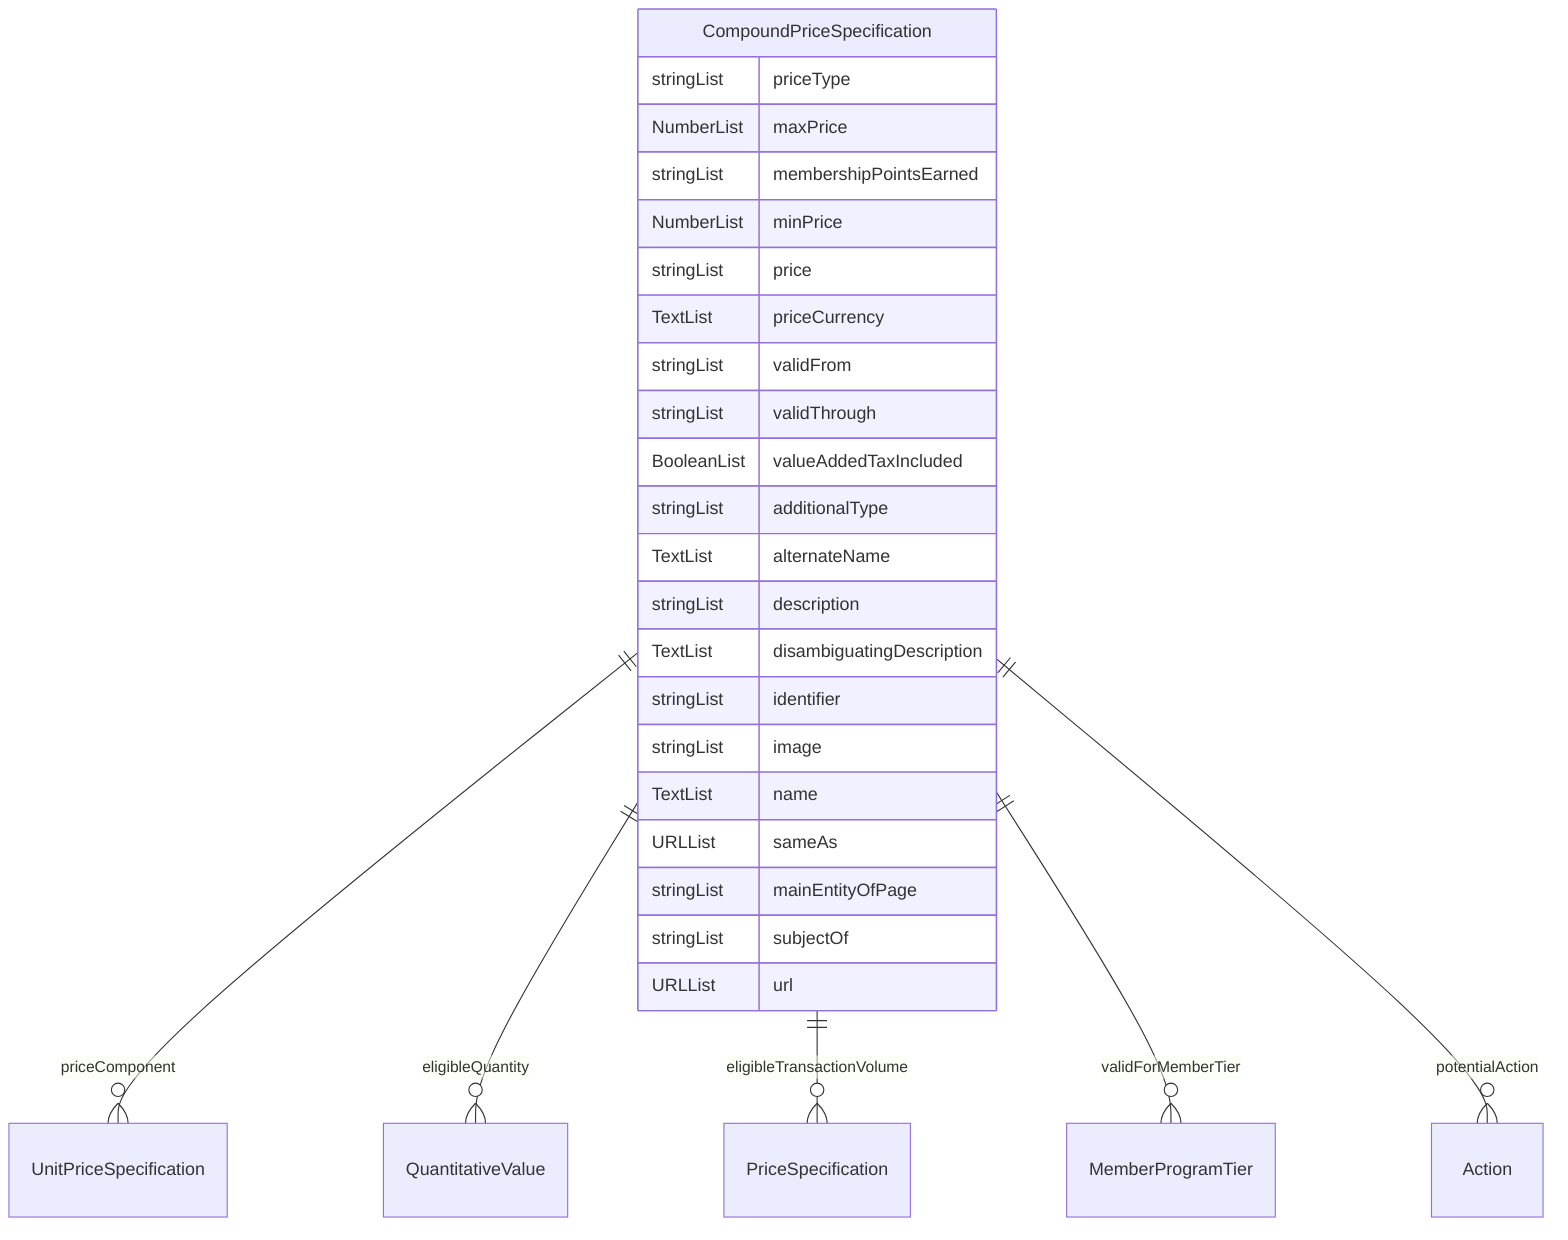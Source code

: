 erDiagram
CompoundPriceSpecification {
    stringList priceType  
    NumberList maxPrice  
    stringList membershipPointsEarned  
    NumberList minPrice  
    stringList price  
    TextList priceCurrency  
    stringList validFrom  
    stringList validThrough  
    BooleanList valueAddedTaxIncluded  
    stringList additionalType  
    TextList alternateName  
    stringList description  
    TextList disambiguatingDescription  
    stringList identifier  
    stringList image  
    TextList name  
    URLList sameAs  
    stringList mainEntityOfPage  
    stringList subjectOf  
    URLList url  
}

CompoundPriceSpecification ||--}o UnitPriceSpecification : "priceComponent"
CompoundPriceSpecification ||--}o QuantitativeValue : "eligibleQuantity"
CompoundPriceSpecification ||--}o PriceSpecification : "eligibleTransactionVolume"
CompoundPriceSpecification ||--}o MemberProgramTier : "validForMemberTier"
CompoundPriceSpecification ||--}o Action : "potentialAction"